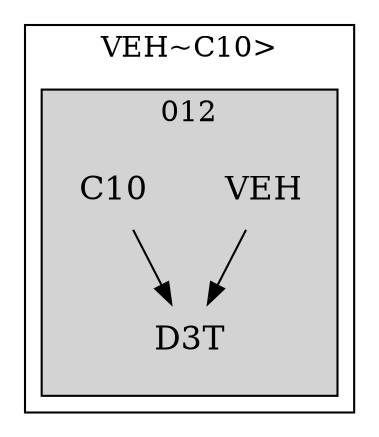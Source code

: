 strict digraph FirstlevelCluster {
	labelloc = "t";
	compound = false;
	subgraph cluster_0 {
	label= "VEH~C10>";
		subgraph	cluster_2 {
		label = "012";
			style = filled;
			node	[label = VEH, shape = plaintext, fontsize = 16] VEH2;
			node	[label = D3T, shape = plaintext, fontsize = 16] D3T2;
			node	[label = C10, shape = plaintext, fontsize = 16] C102;
			VEH2->D3T2;C102->D3T2;			}
}}